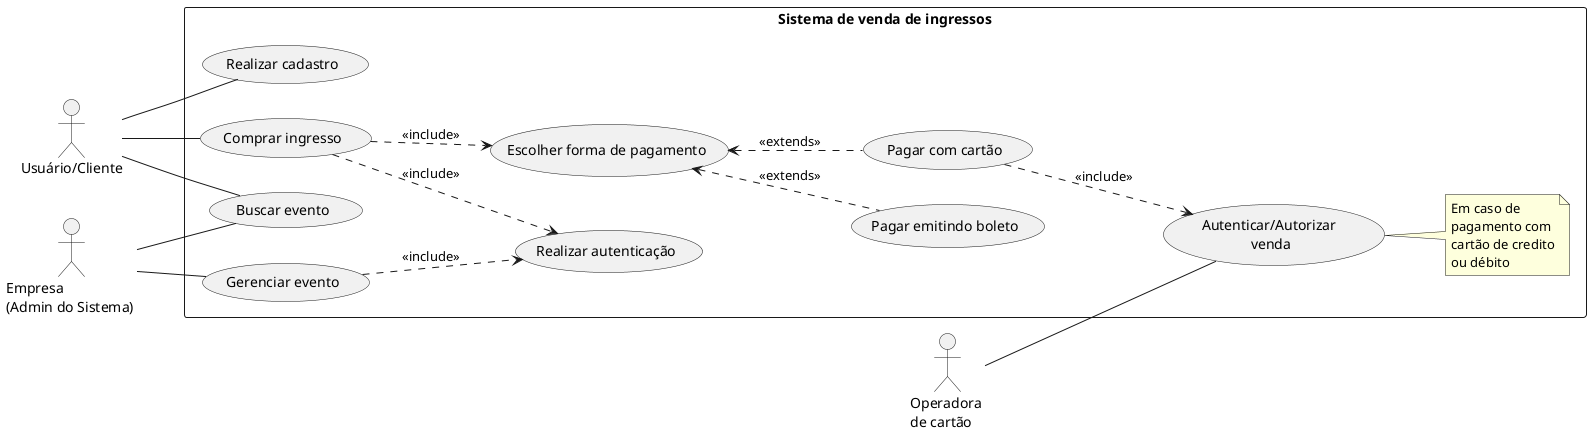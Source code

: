 @startuml

skinparam packegeStyle rectangle
left to right direction

'----------------------------------------------------------------------
'Atores do sistema
:Usuário/Cliente: as cli
:Empresa \n(Admin do Sistema) : as admin
:Operadora \nde cartão : as ope_cre



'----------------------------------------------------------------------
rectangle "Sistema de venda de ingressos"{

'Casos de uso
(Realizar cadastro) as rea_cad
(Realizar autenticação) as rea_aut
(Comprar ingresso) as comp_ing
(Gerenciar evento) as ger_eve
(Buscar evento) as bus_eve
(Autenticar/Autorizar \nvenda) as aut_ven
(Escolher forma de pagamento) as for_pag
(Pagar emitindo boleto) as emi_bol
(Pagar com cartão) as car


'--------------------------------------------------------------------
'Relacionamentos

cli -- rea_cad

cli -- bus_eve
cli -- comp_ing

'bus_eve <.. comp_ing         :<<extends>>
comp_ing ..> rea_aut         :<<include>>
ger_eve  ..> rea_aut         :<<include>>
comp_ing ..> for_pag         :<<include>>
for_pag <.. emi_bol          :<<extends>>
for_pag <.. car              :<<extends>>
car ..> aut_ven              :<<include>>


admin -- bus_eve
admin -- ger_eve
'---------------------------------------------------------------------

ope_cre -- aut_ven
note right of (aut_ven)
Em caso de
pagamento com
cartão de credito
ou débito
end note
}
@enduml